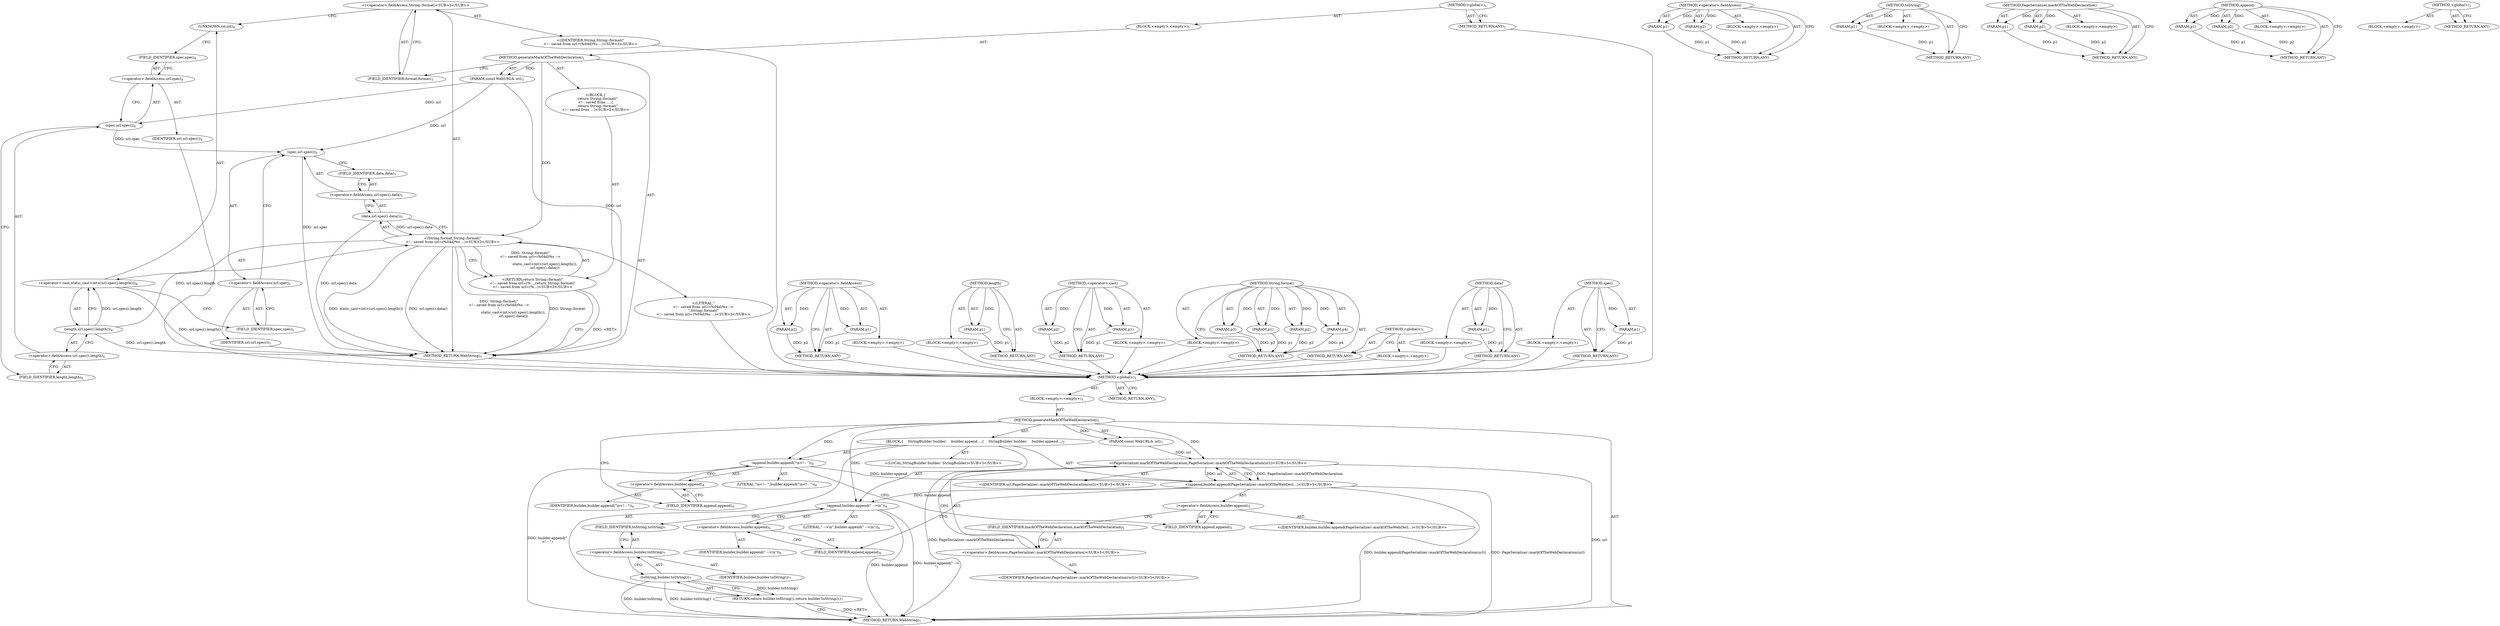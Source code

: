 digraph "&lt;global&gt;" {
vulnerable_75 [label=<(METHOD,spec)>];
vulnerable_76 [label=<(PARAM,p1)>];
vulnerable_77 [label=<(BLOCK,&lt;empty&gt;,&lt;empty&gt;)>];
vulnerable_78 [label=<(METHOD_RETURN,ANY)>];
vulnerable_6 [label=<(METHOD,&lt;global&gt;)<SUB>1</SUB>>];
vulnerable_7 [label=<(BLOCK,&lt;empty&gt;,&lt;empty&gt;)<SUB>1</SUB>>];
vulnerable_8 [label=<(METHOD,generateMarkOfTheWebDeclaration)<SUB>1</SUB>>];
vulnerable_9 [label=<(PARAM,const WebURL&amp; url)<SUB>1</SUB>>];
vulnerable_10 [label="<(BLOCK,{
    return String::format(&quot;\n&lt;!-- saved from ...,{
    return String::format(&quot;\n&lt;!-- saved from ...)<SUB>2</SUB>>"];
vulnerable_11 [label="<(RETURN,return String::format(&quot;\n&lt;!-- saved from url=(%...,return String::format(&quot;\n&lt;!-- saved from url=(%...)<SUB>3</SUB>>"];
vulnerable_12 [label="<(String.format,String::format(&quot;\n&lt;!-- saved from url=(%04d)%s ...)<SUB>3</SUB>>"];
vulnerable_13 [label="<(&lt;operator&gt;.fieldAccess,String::format)<SUB>3</SUB>>"];
vulnerable_14 [label="<(IDENTIFIER,String,String::format(&quot;\n&lt;!-- saved from url=(%04d)%s ...)<SUB>3</SUB>>"];
vulnerable_15 [label=<(FIELD_IDENTIFIER,format,format)<SUB>3</SUB>>];
vulnerable_16 [label="<(LITERAL,&quot;\n&lt;!-- saved from url=(%04d)%s --&gt;\n&quot;,String::format(&quot;\n&lt;!-- saved from url=(%04d)%s ...)<SUB>3</SUB>>"];
vulnerable_17 [label=<(&lt;operator&gt;.cast,static_cast&lt;int&gt;(url.spec().length()))<SUB>4</SUB>>];
vulnerable_18 [label=<(UNKNOWN,int,int)<SUB>4</SUB>>];
vulnerable_19 [label=<(length,url.spec().length())<SUB>4</SUB>>];
vulnerable_20 [label=<(&lt;operator&gt;.fieldAccess,url.spec().length)<SUB>4</SUB>>];
vulnerable_21 [label=<(spec,url.spec())<SUB>4</SUB>>];
vulnerable_22 [label=<(&lt;operator&gt;.fieldAccess,url.spec)<SUB>4</SUB>>];
vulnerable_23 [label=<(IDENTIFIER,url,url.spec())<SUB>4</SUB>>];
vulnerable_24 [label=<(FIELD_IDENTIFIER,spec,spec)<SUB>4</SUB>>];
vulnerable_25 [label=<(FIELD_IDENTIFIER,length,length)<SUB>4</SUB>>];
vulnerable_26 [label=<(data,url.spec().data())<SUB>5</SUB>>];
vulnerable_27 [label=<(&lt;operator&gt;.fieldAccess,url.spec().data)<SUB>5</SUB>>];
vulnerable_28 [label=<(spec,url.spec())<SUB>5</SUB>>];
vulnerable_29 [label=<(&lt;operator&gt;.fieldAccess,url.spec)<SUB>5</SUB>>];
vulnerable_30 [label=<(IDENTIFIER,url,url.spec())<SUB>5</SUB>>];
vulnerable_31 [label=<(FIELD_IDENTIFIER,spec,spec)<SUB>5</SUB>>];
vulnerable_32 [label=<(FIELD_IDENTIFIER,data,data)<SUB>5</SUB>>];
vulnerable_33 [label=<(METHOD_RETURN,WebString)<SUB>1</SUB>>];
vulnerable_35 [label=<(METHOD_RETURN,ANY)<SUB>1</SUB>>];
vulnerable_61 [label=<(METHOD,&lt;operator&gt;.fieldAccess)>];
vulnerable_62 [label=<(PARAM,p1)>];
vulnerable_63 [label=<(PARAM,p2)>];
vulnerable_64 [label=<(BLOCK,&lt;empty&gt;,&lt;empty&gt;)>];
vulnerable_65 [label=<(METHOD_RETURN,ANY)>];
vulnerable_71 [label=<(METHOD,length)>];
vulnerable_72 [label=<(PARAM,p1)>];
vulnerable_73 [label=<(BLOCK,&lt;empty&gt;,&lt;empty&gt;)>];
vulnerable_74 [label=<(METHOD_RETURN,ANY)>];
vulnerable_66 [label=<(METHOD,&lt;operator&gt;.cast)>];
vulnerable_67 [label=<(PARAM,p1)>];
vulnerable_68 [label=<(PARAM,p2)>];
vulnerable_69 [label=<(BLOCK,&lt;empty&gt;,&lt;empty&gt;)>];
vulnerable_70 [label=<(METHOD_RETURN,ANY)>];
vulnerable_54 [label=<(METHOD,String.format)>];
vulnerable_55 [label=<(PARAM,p1)>];
vulnerable_56 [label=<(PARAM,p2)>];
vulnerable_57 [label=<(PARAM,p3)>];
vulnerable_58 [label=<(PARAM,p4)>];
vulnerable_59 [label=<(BLOCK,&lt;empty&gt;,&lt;empty&gt;)>];
vulnerable_60 [label=<(METHOD_RETURN,ANY)>];
vulnerable_48 [label=<(METHOD,&lt;global&gt;)<SUB>1</SUB>>];
vulnerable_49 [label=<(BLOCK,&lt;empty&gt;,&lt;empty&gt;)>];
vulnerable_50 [label=<(METHOD_RETURN,ANY)>];
vulnerable_79 [label=<(METHOD,data)>];
vulnerable_80 [label=<(PARAM,p1)>];
vulnerable_81 [label=<(BLOCK,&lt;empty&gt;,&lt;empty&gt;)>];
vulnerable_82 [label=<(METHOD_RETURN,ANY)>];
fixed_6 [label=<(METHOD,&lt;global&gt;)<SUB>1</SUB>>];
fixed_7 [label=<(BLOCK,&lt;empty&gt;,&lt;empty&gt;)<SUB>1</SUB>>];
fixed_8 [label=<(METHOD,generateMarkOfTheWebDeclaration)<SUB>1</SUB>>];
fixed_9 [label=<(PARAM,const WebURL&amp; url)<SUB>1</SUB>>];
fixed_10 [label=<(BLOCK,{
    StringBuilder builder;
    builder.append...,{
    StringBuilder builder;
    builder.append...)<SUB>2</SUB>>];
fixed_11 [label="<(LOCAL,StringBuilder builder: StringBuilder)<SUB>3</SUB>>"];
fixed_12 [label=<(append,builder.append(&quot;\n&lt;!-- &quot;))<SUB>4</SUB>>];
fixed_13 [label=<(&lt;operator&gt;.fieldAccess,builder.append)<SUB>4</SUB>>];
fixed_14 [label=<(IDENTIFIER,builder,builder.append(&quot;\n&lt;!-- &quot;))<SUB>4</SUB>>];
fixed_15 [label=<(FIELD_IDENTIFIER,append,append)<SUB>4</SUB>>];
fixed_16 [label=<(LITERAL,&quot;\n&lt;!-- &quot;,builder.append(&quot;\n&lt;!-- &quot;))<SUB>4</SUB>>];
fixed_17 [label="<(append,builder.append(PageSerializer::markOfTheWebDecl...)<SUB>5</SUB>>"];
fixed_18 [label=<(&lt;operator&gt;.fieldAccess,builder.append)<SUB>5</SUB>>];
fixed_19 [label="<(IDENTIFIER,builder,builder.append(PageSerializer::markOfTheWebDecl...)<SUB>5</SUB>>"];
fixed_20 [label=<(FIELD_IDENTIFIER,append,append)<SUB>5</SUB>>];
fixed_21 [label="<(PageSerializer.markOfTheWebDeclaration,PageSerializer::markOfTheWebDeclaration(url))<SUB>5</SUB>>"];
fixed_22 [label="<(&lt;operator&gt;.fieldAccess,PageSerializer::markOfTheWebDeclaration)<SUB>5</SUB>>"];
fixed_23 [label="<(IDENTIFIER,PageSerializer,PageSerializer::markOfTheWebDeclaration(url))<SUB>5</SUB>>"];
fixed_24 [label=<(FIELD_IDENTIFIER,markOfTheWebDeclaration,markOfTheWebDeclaration)<SUB>5</SUB>>];
fixed_25 [label="<(IDENTIFIER,url,PageSerializer::markOfTheWebDeclaration(url))<SUB>5</SUB>>"];
fixed_26 [label=<(append,builder.append(&quot; --&gt;\n&quot;))<SUB>6</SUB>>];
fixed_27 [label=<(&lt;operator&gt;.fieldAccess,builder.append)<SUB>6</SUB>>];
fixed_28 [label=<(IDENTIFIER,builder,builder.append(&quot; --&gt;\n&quot;))<SUB>6</SUB>>];
fixed_29 [label=<(FIELD_IDENTIFIER,append,append)<SUB>6</SUB>>];
fixed_30 [label=<(LITERAL,&quot; --&gt;\n&quot;,builder.append(&quot; --&gt;\n&quot;))<SUB>6</SUB>>];
fixed_31 [label=<(RETURN,return builder.toString();,return builder.toString();)<SUB>7</SUB>>];
fixed_32 [label=<(toString,builder.toString())<SUB>7</SUB>>];
fixed_33 [label=<(&lt;operator&gt;.fieldAccess,builder.toString)<SUB>7</SUB>>];
fixed_34 [label=<(IDENTIFIER,builder,builder.toString())<SUB>7</SUB>>];
fixed_35 [label=<(FIELD_IDENTIFIER,toString,toString)<SUB>7</SUB>>];
fixed_36 [label=<(METHOD_RETURN,WebString)<SUB>1</SUB>>];
fixed_38 [label=<(METHOD_RETURN,ANY)<SUB>1</SUB>>];
fixed_66 [label=<(METHOD,&lt;operator&gt;.fieldAccess)>];
fixed_67 [label=<(PARAM,p1)>];
fixed_68 [label=<(PARAM,p2)>];
fixed_69 [label=<(BLOCK,&lt;empty&gt;,&lt;empty&gt;)>];
fixed_70 [label=<(METHOD_RETURN,ANY)>];
fixed_76 [label=<(METHOD,toString)>];
fixed_77 [label=<(PARAM,p1)>];
fixed_78 [label=<(BLOCK,&lt;empty&gt;,&lt;empty&gt;)>];
fixed_79 [label=<(METHOD_RETURN,ANY)>];
fixed_71 [label=<(METHOD,PageSerializer.markOfTheWebDeclaration)>];
fixed_72 [label=<(PARAM,p1)>];
fixed_73 [label=<(PARAM,p2)>];
fixed_74 [label=<(BLOCK,&lt;empty&gt;,&lt;empty&gt;)>];
fixed_75 [label=<(METHOD_RETURN,ANY)>];
fixed_61 [label=<(METHOD,append)>];
fixed_62 [label=<(PARAM,p1)>];
fixed_63 [label=<(PARAM,p2)>];
fixed_64 [label=<(BLOCK,&lt;empty&gt;,&lt;empty&gt;)>];
fixed_65 [label=<(METHOD_RETURN,ANY)>];
fixed_55 [label=<(METHOD,&lt;global&gt;)<SUB>1</SUB>>];
fixed_56 [label=<(BLOCK,&lt;empty&gt;,&lt;empty&gt;)>];
fixed_57 [label=<(METHOD_RETURN,ANY)>];
vulnerable_75 -> vulnerable_76  [key=0, label="AST: "];
vulnerable_75 -> vulnerable_76  [key=1, label="DDG: "];
vulnerable_75 -> vulnerable_77  [key=0, label="AST: "];
vulnerable_75 -> vulnerable_78  [key=0, label="AST: "];
vulnerable_75 -> vulnerable_78  [key=1, label="CFG: "];
vulnerable_76 -> vulnerable_78  [key=0, label="DDG: p1"];
vulnerable_77 -> fixed_6  [key=0];
vulnerable_78 -> fixed_6  [key=0];
vulnerable_6 -> vulnerable_7  [key=0, label="AST: "];
vulnerable_6 -> vulnerable_35  [key=0, label="AST: "];
vulnerable_6 -> vulnerable_35  [key=1, label="CFG: "];
vulnerable_7 -> vulnerable_8  [key=0, label="AST: "];
vulnerable_8 -> vulnerable_9  [key=0, label="AST: "];
vulnerable_8 -> vulnerable_9  [key=1, label="DDG: "];
vulnerable_8 -> vulnerable_10  [key=0, label="AST: "];
vulnerable_8 -> vulnerable_33  [key=0, label="AST: "];
vulnerable_8 -> vulnerable_15  [key=0, label="CFG: "];
vulnerable_8 -> vulnerable_12  [key=0, label="DDG: "];
vulnerable_9 -> vulnerable_33  [key=0, label="DDG: url"];
vulnerable_9 -> vulnerable_28  [key=0, label="DDG: url"];
vulnerable_9 -> vulnerable_21  [key=0, label="DDG: url"];
vulnerable_10 -> vulnerable_11  [key=0, label="AST: "];
vulnerable_11 -> vulnerable_12  [key=0, label="AST: "];
vulnerable_11 -> vulnerable_33  [key=0, label="CFG: "];
vulnerable_11 -> vulnerable_33  [key=1, label="DDG: &lt;RET&gt;"];
vulnerable_12 -> vulnerable_13  [key=0, label="AST: "];
vulnerable_12 -> vulnerable_16  [key=0, label="AST: "];
vulnerable_12 -> vulnerable_17  [key=0, label="AST: "];
vulnerable_12 -> vulnerable_26  [key=0, label="AST: "];
vulnerable_12 -> vulnerable_11  [key=0, label="CFG: "];
vulnerable_12 -> vulnerable_11  [key=1, label="DDG: String::format(&quot;\n&lt;!-- saved from url=(%04d)%s --&gt;\n&quot;,
                          static_cast&lt;int&gt;(url.spec().length()),
                          url.spec().data())"];
vulnerable_12 -> vulnerable_33  [key=0, label="DDG: String::format"];
vulnerable_12 -> vulnerable_33  [key=1, label="DDG: static_cast&lt;int&gt;(url.spec().length())"];
vulnerable_12 -> vulnerable_33  [key=2, label="DDG: url.spec().data()"];
vulnerable_12 -> vulnerable_33  [key=3, label="DDG: String::format(&quot;\n&lt;!-- saved from url=(%04d)%s --&gt;\n&quot;,
                          static_cast&lt;int&gt;(url.spec().length()),
                          url.spec().data())"];
vulnerable_13 -> vulnerable_14  [key=0, label="AST: "];
vulnerable_13 -> vulnerable_15  [key=0, label="AST: "];
vulnerable_13 -> vulnerable_18  [key=0, label="CFG: "];
vulnerable_14 -> fixed_6  [key=0];
vulnerable_15 -> vulnerable_13  [key=0, label="CFG: "];
vulnerable_16 -> fixed_6  [key=0];
vulnerable_17 -> vulnerable_18  [key=0, label="AST: "];
vulnerable_17 -> vulnerable_19  [key=0, label="AST: "];
vulnerable_17 -> vulnerable_31  [key=0, label="CFG: "];
vulnerable_17 -> vulnerable_33  [key=0, label="DDG: url.spec().length()"];
vulnerable_18 -> vulnerable_24  [key=0, label="CFG: "];
vulnerable_19 -> vulnerable_20  [key=0, label="AST: "];
vulnerable_19 -> vulnerable_17  [key=0, label="CFG: "];
vulnerable_19 -> vulnerable_17  [key=1, label="DDG: url.spec().length"];
vulnerable_19 -> vulnerable_33  [key=0, label="DDG: url.spec().length"];
vulnerable_19 -> vulnerable_12  [key=0, label="DDG: url.spec().length"];
vulnerable_20 -> vulnerable_21  [key=0, label="AST: "];
vulnerable_20 -> vulnerable_25  [key=0, label="AST: "];
vulnerable_20 -> vulnerable_19  [key=0, label="CFG: "];
vulnerable_21 -> vulnerable_22  [key=0, label="AST: "];
vulnerable_21 -> vulnerable_25  [key=0, label="CFG: "];
vulnerable_21 -> vulnerable_28  [key=0, label="DDG: url.spec"];
vulnerable_22 -> vulnerable_23  [key=0, label="AST: "];
vulnerable_22 -> vulnerable_24  [key=0, label="AST: "];
vulnerable_22 -> vulnerable_21  [key=0, label="CFG: "];
vulnerable_23 -> fixed_6  [key=0];
vulnerable_24 -> vulnerable_22  [key=0, label="CFG: "];
vulnerable_25 -> vulnerable_20  [key=0, label="CFG: "];
vulnerable_26 -> vulnerable_27  [key=0, label="AST: "];
vulnerable_26 -> vulnerable_12  [key=0, label="CFG: "];
vulnerable_26 -> vulnerable_12  [key=1, label="DDG: url.spec().data"];
vulnerable_26 -> vulnerable_33  [key=0, label="DDG: url.spec().data"];
vulnerable_27 -> vulnerable_28  [key=0, label="AST: "];
vulnerable_27 -> vulnerable_32  [key=0, label="AST: "];
vulnerable_27 -> vulnerable_26  [key=0, label="CFG: "];
vulnerable_28 -> vulnerable_29  [key=0, label="AST: "];
vulnerable_28 -> vulnerable_32  [key=0, label="CFG: "];
vulnerable_28 -> vulnerable_33  [key=0, label="DDG: url.spec"];
vulnerable_29 -> vulnerable_30  [key=0, label="AST: "];
vulnerable_29 -> vulnerable_31  [key=0, label="AST: "];
vulnerable_29 -> vulnerable_28  [key=0, label="CFG: "];
vulnerable_30 -> fixed_6  [key=0];
vulnerable_31 -> vulnerable_29  [key=0, label="CFG: "];
vulnerable_32 -> vulnerable_27  [key=0, label="CFG: "];
vulnerable_33 -> fixed_6  [key=0];
vulnerable_35 -> fixed_6  [key=0];
vulnerable_61 -> vulnerable_62  [key=0, label="AST: "];
vulnerable_61 -> vulnerable_62  [key=1, label="DDG: "];
vulnerable_61 -> vulnerable_64  [key=0, label="AST: "];
vulnerable_61 -> vulnerable_63  [key=0, label="AST: "];
vulnerable_61 -> vulnerable_63  [key=1, label="DDG: "];
vulnerable_61 -> vulnerable_65  [key=0, label="AST: "];
vulnerable_61 -> vulnerable_65  [key=1, label="CFG: "];
vulnerable_62 -> vulnerable_65  [key=0, label="DDG: p1"];
vulnerable_63 -> vulnerable_65  [key=0, label="DDG: p2"];
vulnerable_64 -> fixed_6  [key=0];
vulnerable_65 -> fixed_6  [key=0];
vulnerable_71 -> vulnerable_72  [key=0, label="AST: "];
vulnerable_71 -> vulnerable_72  [key=1, label="DDG: "];
vulnerable_71 -> vulnerable_73  [key=0, label="AST: "];
vulnerable_71 -> vulnerable_74  [key=0, label="AST: "];
vulnerable_71 -> vulnerable_74  [key=1, label="CFG: "];
vulnerable_72 -> vulnerable_74  [key=0, label="DDG: p1"];
vulnerable_73 -> fixed_6  [key=0];
vulnerable_74 -> fixed_6  [key=0];
vulnerable_66 -> vulnerable_67  [key=0, label="AST: "];
vulnerable_66 -> vulnerable_67  [key=1, label="DDG: "];
vulnerable_66 -> vulnerable_69  [key=0, label="AST: "];
vulnerable_66 -> vulnerable_68  [key=0, label="AST: "];
vulnerable_66 -> vulnerable_68  [key=1, label="DDG: "];
vulnerable_66 -> vulnerable_70  [key=0, label="AST: "];
vulnerable_66 -> vulnerable_70  [key=1, label="CFG: "];
vulnerable_67 -> vulnerable_70  [key=0, label="DDG: p1"];
vulnerable_68 -> vulnerable_70  [key=0, label="DDG: p2"];
vulnerable_69 -> fixed_6  [key=0];
vulnerable_70 -> fixed_6  [key=0];
vulnerable_54 -> vulnerable_55  [key=0, label="AST: "];
vulnerable_54 -> vulnerable_55  [key=1, label="DDG: "];
vulnerable_54 -> vulnerable_59  [key=0, label="AST: "];
vulnerable_54 -> vulnerable_56  [key=0, label="AST: "];
vulnerable_54 -> vulnerable_56  [key=1, label="DDG: "];
vulnerable_54 -> vulnerable_60  [key=0, label="AST: "];
vulnerable_54 -> vulnerable_60  [key=1, label="CFG: "];
vulnerable_54 -> vulnerable_57  [key=0, label="AST: "];
vulnerable_54 -> vulnerable_57  [key=1, label="DDG: "];
vulnerable_54 -> vulnerable_58  [key=0, label="AST: "];
vulnerable_54 -> vulnerable_58  [key=1, label="DDG: "];
vulnerable_55 -> vulnerable_60  [key=0, label="DDG: p1"];
vulnerable_56 -> vulnerable_60  [key=0, label="DDG: p2"];
vulnerable_57 -> vulnerable_60  [key=0, label="DDG: p3"];
vulnerable_58 -> vulnerable_60  [key=0, label="DDG: p4"];
vulnerable_59 -> fixed_6  [key=0];
vulnerable_60 -> fixed_6  [key=0];
vulnerable_48 -> vulnerable_49  [key=0, label="AST: "];
vulnerable_48 -> vulnerable_50  [key=0, label="AST: "];
vulnerable_48 -> vulnerable_50  [key=1, label="CFG: "];
vulnerable_49 -> fixed_6  [key=0];
vulnerable_50 -> fixed_6  [key=0];
vulnerable_79 -> vulnerable_80  [key=0, label="AST: "];
vulnerable_79 -> vulnerable_80  [key=1, label="DDG: "];
vulnerable_79 -> vulnerable_81  [key=0, label="AST: "];
vulnerable_79 -> vulnerable_82  [key=0, label="AST: "];
vulnerable_79 -> vulnerable_82  [key=1, label="CFG: "];
vulnerable_80 -> vulnerable_82  [key=0, label="DDG: p1"];
vulnerable_81 -> fixed_6  [key=0];
vulnerable_82 -> fixed_6  [key=0];
fixed_6 -> fixed_7  [key=0, label="AST: "];
fixed_6 -> fixed_38  [key=0, label="AST: "];
fixed_6 -> fixed_38  [key=1, label="CFG: "];
fixed_7 -> fixed_8  [key=0, label="AST: "];
fixed_8 -> fixed_9  [key=0, label="AST: "];
fixed_8 -> fixed_9  [key=1, label="DDG: "];
fixed_8 -> fixed_10  [key=0, label="AST: "];
fixed_8 -> fixed_36  [key=0, label="AST: "];
fixed_8 -> fixed_15  [key=0, label="CFG: "];
fixed_8 -> fixed_12  [key=0, label="DDG: "];
fixed_8 -> fixed_26  [key=0, label="DDG: "];
fixed_8 -> fixed_21  [key=0, label="DDG: "];
fixed_9 -> fixed_21  [key=0, label="DDG: url"];
fixed_10 -> fixed_11  [key=0, label="AST: "];
fixed_10 -> fixed_12  [key=0, label="AST: "];
fixed_10 -> fixed_17  [key=0, label="AST: "];
fixed_10 -> fixed_26  [key=0, label="AST: "];
fixed_10 -> fixed_31  [key=0, label="AST: "];
fixed_12 -> fixed_13  [key=0, label="AST: "];
fixed_12 -> fixed_16  [key=0, label="AST: "];
fixed_12 -> fixed_20  [key=0, label="CFG: "];
fixed_12 -> fixed_36  [key=0, label="DDG: builder.append(&quot;\n&lt;!-- &quot;)"];
fixed_12 -> fixed_17  [key=0, label="DDG: builder.append"];
fixed_13 -> fixed_14  [key=0, label="AST: "];
fixed_13 -> fixed_15  [key=0, label="AST: "];
fixed_13 -> fixed_12  [key=0, label="CFG: "];
fixed_15 -> fixed_13  [key=0, label="CFG: "];
fixed_17 -> fixed_18  [key=0, label="AST: "];
fixed_17 -> fixed_21  [key=0, label="AST: "];
fixed_17 -> fixed_29  [key=0, label="CFG: "];
fixed_17 -> fixed_36  [key=0, label="DDG: PageSerializer::markOfTheWebDeclaration(url)"];
fixed_17 -> fixed_36  [key=1, label="DDG: builder.append(PageSerializer::markOfTheWebDeclaration(url))"];
fixed_17 -> fixed_26  [key=0, label="DDG: builder.append"];
fixed_18 -> fixed_19  [key=0, label="AST: "];
fixed_18 -> fixed_20  [key=0, label="AST: "];
fixed_18 -> fixed_24  [key=0, label="CFG: "];
fixed_20 -> fixed_18  [key=0, label="CFG: "];
fixed_21 -> fixed_22  [key=0, label="AST: "];
fixed_21 -> fixed_25  [key=0, label="AST: "];
fixed_21 -> fixed_17  [key=0, label="CFG: "];
fixed_21 -> fixed_17  [key=1, label="DDG: PageSerializer::markOfTheWebDeclaration"];
fixed_21 -> fixed_17  [key=2, label="DDG: url"];
fixed_21 -> fixed_36  [key=0, label="DDG: PageSerializer::markOfTheWebDeclaration"];
fixed_21 -> fixed_36  [key=1, label="DDG: url"];
fixed_22 -> fixed_23  [key=0, label="AST: "];
fixed_22 -> fixed_24  [key=0, label="AST: "];
fixed_22 -> fixed_21  [key=0, label="CFG: "];
fixed_24 -> fixed_22  [key=0, label="CFG: "];
fixed_26 -> fixed_27  [key=0, label="AST: "];
fixed_26 -> fixed_30  [key=0, label="AST: "];
fixed_26 -> fixed_35  [key=0, label="CFG: "];
fixed_26 -> fixed_36  [key=0, label="DDG: builder.append"];
fixed_26 -> fixed_36  [key=1, label="DDG: builder.append(&quot; --&gt;\n&quot;)"];
fixed_27 -> fixed_28  [key=0, label="AST: "];
fixed_27 -> fixed_29  [key=0, label="AST: "];
fixed_27 -> fixed_26  [key=0, label="CFG: "];
fixed_29 -> fixed_27  [key=0, label="CFG: "];
fixed_31 -> fixed_32  [key=0, label="AST: "];
fixed_31 -> fixed_36  [key=0, label="CFG: "];
fixed_31 -> fixed_36  [key=1, label="DDG: &lt;RET&gt;"];
fixed_32 -> fixed_33  [key=0, label="AST: "];
fixed_32 -> fixed_31  [key=0, label="CFG: "];
fixed_32 -> fixed_31  [key=1, label="DDG: builder.toString()"];
fixed_32 -> fixed_36  [key=0, label="DDG: builder.toString"];
fixed_32 -> fixed_36  [key=1, label="DDG: builder.toString()"];
fixed_33 -> fixed_34  [key=0, label="AST: "];
fixed_33 -> fixed_35  [key=0, label="AST: "];
fixed_33 -> fixed_32  [key=0, label="CFG: "];
fixed_35 -> fixed_33  [key=0, label="CFG: "];
fixed_66 -> fixed_67  [key=0, label="AST: "];
fixed_66 -> fixed_67  [key=1, label="DDG: "];
fixed_66 -> fixed_69  [key=0, label="AST: "];
fixed_66 -> fixed_68  [key=0, label="AST: "];
fixed_66 -> fixed_68  [key=1, label="DDG: "];
fixed_66 -> fixed_70  [key=0, label="AST: "];
fixed_66 -> fixed_70  [key=1, label="CFG: "];
fixed_67 -> fixed_70  [key=0, label="DDG: p1"];
fixed_68 -> fixed_70  [key=0, label="DDG: p2"];
fixed_76 -> fixed_77  [key=0, label="AST: "];
fixed_76 -> fixed_77  [key=1, label="DDG: "];
fixed_76 -> fixed_78  [key=0, label="AST: "];
fixed_76 -> fixed_79  [key=0, label="AST: "];
fixed_76 -> fixed_79  [key=1, label="CFG: "];
fixed_77 -> fixed_79  [key=0, label="DDG: p1"];
fixed_71 -> fixed_72  [key=0, label="AST: "];
fixed_71 -> fixed_72  [key=1, label="DDG: "];
fixed_71 -> fixed_74  [key=0, label="AST: "];
fixed_71 -> fixed_73  [key=0, label="AST: "];
fixed_71 -> fixed_73  [key=1, label="DDG: "];
fixed_71 -> fixed_75  [key=0, label="AST: "];
fixed_71 -> fixed_75  [key=1, label="CFG: "];
fixed_72 -> fixed_75  [key=0, label="DDG: p1"];
fixed_73 -> fixed_75  [key=0, label="DDG: p2"];
fixed_61 -> fixed_62  [key=0, label="AST: "];
fixed_61 -> fixed_62  [key=1, label="DDG: "];
fixed_61 -> fixed_64  [key=0, label="AST: "];
fixed_61 -> fixed_63  [key=0, label="AST: "];
fixed_61 -> fixed_63  [key=1, label="DDG: "];
fixed_61 -> fixed_65  [key=0, label="AST: "];
fixed_61 -> fixed_65  [key=1, label="CFG: "];
fixed_62 -> fixed_65  [key=0, label="DDG: p1"];
fixed_63 -> fixed_65  [key=0, label="DDG: p2"];
fixed_55 -> fixed_56  [key=0, label="AST: "];
fixed_55 -> fixed_57  [key=0, label="AST: "];
fixed_55 -> fixed_57  [key=1, label="CFG: "];
}
